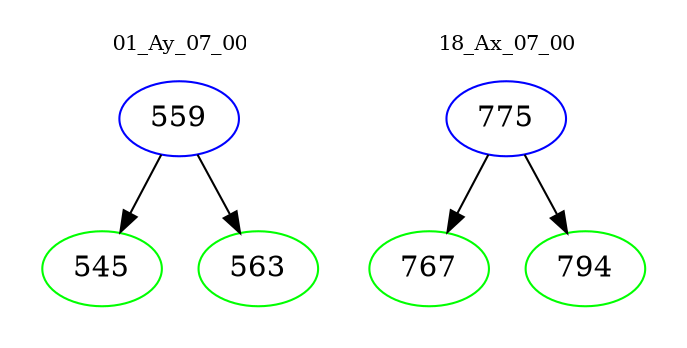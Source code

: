 digraph{
subgraph cluster_0 {
color = white
label = "01_Ay_07_00";
fontsize=10;
T0_559 [label="559", color="blue"]
T0_559 -> T0_545 [color="black"]
T0_545 [label="545", color="green"]
T0_559 -> T0_563 [color="black"]
T0_563 [label="563", color="green"]
}
subgraph cluster_1 {
color = white
label = "18_Ax_07_00";
fontsize=10;
T1_775 [label="775", color="blue"]
T1_775 -> T1_767 [color="black"]
T1_767 [label="767", color="green"]
T1_775 -> T1_794 [color="black"]
T1_794 [label="794", color="green"]
}
}
